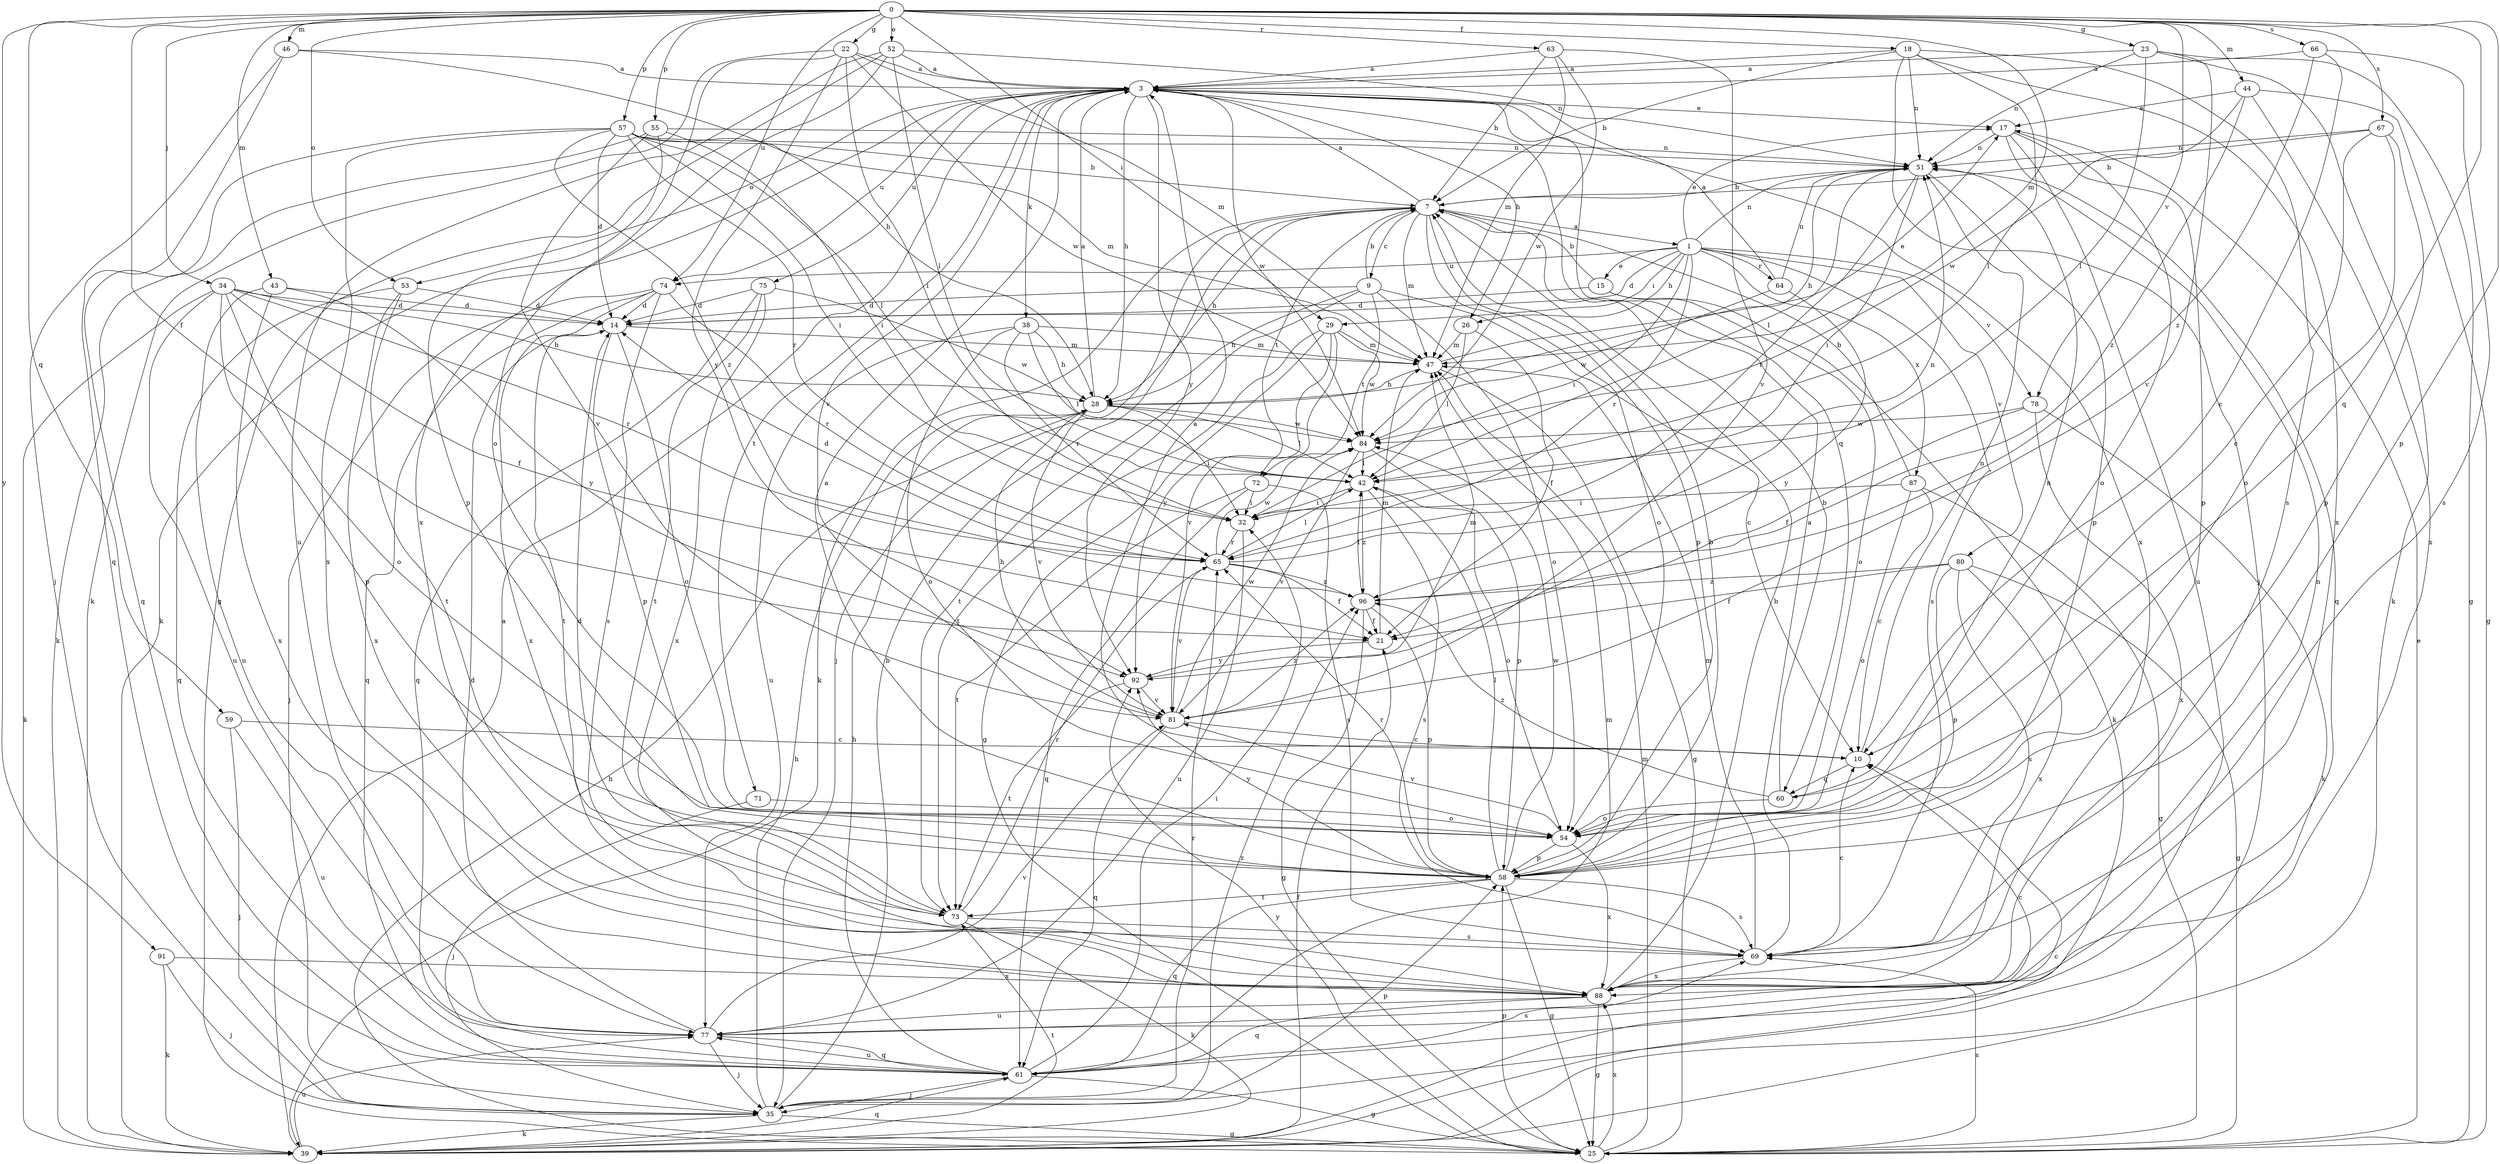 strict digraph  {
0;
1;
3;
7;
9;
10;
14;
15;
17;
18;
21;
22;
23;
25;
26;
28;
29;
32;
34;
35;
38;
39;
42;
43;
44;
46;
47;
51;
52;
53;
54;
55;
57;
58;
59;
60;
61;
63;
64;
65;
66;
67;
69;
71;
72;
73;
74;
75;
77;
78;
80;
81;
84;
87;
88;
91;
92;
96;
0 -> 18  [label=f];
0 -> 21  [label=f];
0 -> 22  [label=g];
0 -> 23  [label=g];
0 -> 29  [label=i];
0 -> 34  [label=j];
0 -> 43  [label=m];
0 -> 44  [label=m];
0 -> 46  [label=m];
0 -> 47  [label=m];
0 -> 52  [label=o];
0 -> 53  [label=o];
0 -> 55  [label=p];
0 -> 57  [label=p];
0 -> 58  [label=p];
0 -> 59  [label=q];
0 -> 60  [label=q];
0 -> 63  [label=r];
0 -> 66  [label=s];
0 -> 67  [label=s];
0 -> 74  [label=u];
0 -> 78  [label=v];
0 -> 91  [label=y];
1 -> 14  [label=d];
1 -> 15  [label=e];
1 -> 17  [label=e];
1 -> 26  [label=h];
1 -> 29  [label=i];
1 -> 32  [label=i];
1 -> 51  [label=n];
1 -> 64  [label=r];
1 -> 65  [label=r];
1 -> 69  [label=s];
1 -> 74  [label=u];
1 -> 78  [label=v];
1 -> 80  [label=v];
1 -> 87  [label=x];
3 -> 17  [label=e];
3 -> 26  [label=h];
3 -> 28  [label=h];
3 -> 38  [label=k];
3 -> 39  [label=k];
3 -> 53  [label=o];
3 -> 60  [label=q];
3 -> 71  [label=t];
3 -> 74  [label=u];
3 -> 75  [label=u];
3 -> 81  [label=v];
3 -> 84  [label=w];
3 -> 88  [label=x];
3 -> 92  [label=y];
7 -> 1  [label=a];
7 -> 3  [label=a];
7 -> 9  [label=c];
7 -> 28  [label=h];
7 -> 35  [label=j];
7 -> 39  [label=k];
7 -> 47  [label=m];
7 -> 54  [label=o];
7 -> 58  [label=p];
7 -> 72  [label=t];
9 -> 7  [label=b];
9 -> 10  [label=c];
9 -> 14  [label=d];
9 -> 28  [label=h];
9 -> 54  [label=o];
9 -> 72  [label=t];
9 -> 73  [label=t];
10 -> 3  [label=a];
10 -> 51  [label=n];
10 -> 60  [label=q];
14 -> 47  [label=m];
14 -> 54  [label=o];
14 -> 58  [label=p];
14 -> 73  [label=t];
15 -> 7  [label=b];
15 -> 14  [label=d];
15 -> 39  [label=k];
15 -> 54  [label=o];
17 -> 51  [label=n];
17 -> 54  [label=o];
17 -> 58  [label=p];
17 -> 61  [label=q];
17 -> 77  [label=u];
18 -> 3  [label=a];
18 -> 7  [label=b];
18 -> 35  [label=j];
18 -> 42  [label=l];
18 -> 51  [label=n];
18 -> 69  [label=s];
18 -> 88  [label=x];
21 -> 47  [label=m];
21 -> 92  [label=y];
22 -> 3  [label=a];
22 -> 32  [label=i];
22 -> 39  [label=k];
22 -> 47  [label=m];
22 -> 54  [label=o];
22 -> 84  [label=w];
22 -> 92  [label=y];
23 -> 3  [label=a];
23 -> 25  [label=g];
23 -> 39  [label=k];
23 -> 42  [label=l];
23 -> 51  [label=n];
23 -> 81  [label=v];
25 -> 17  [label=e];
25 -> 28  [label=h];
25 -> 47  [label=m];
25 -> 58  [label=p];
25 -> 69  [label=s];
25 -> 88  [label=x];
25 -> 92  [label=y];
26 -> 21  [label=f];
26 -> 42  [label=l];
26 -> 47  [label=m];
28 -> 3  [label=a];
28 -> 32  [label=i];
28 -> 42  [label=l];
28 -> 81  [label=v];
28 -> 84  [label=w];
29 -> 25  [label=g];
29 -> 47  [label=m];
29 -> 73  [label=t];
29 -> 81  [label=v];
29 -> 84  [label=w];
29 -> 92  [label=y];
32 -> 65  [label=r];
32 -> 77  [label=u];
34 -> 14  [label=d];
34 -> 21  [label=f];
34 -> 28  [label=h];
34 -> 39  [label=k];
34 -> 54  [label=o];
34 -> 58  [label=p];
34 -> 65  [label=r];
34 -> 77  [label=u];
35 -> 7  [label=b];
35 -> 25  [label=g];
35 -> 28  [label=h];
35 -> 39  [label=k];
35 -> 58  [label=p];
35 -> 65  [label=r];
35 -> 96  [label=z];
38 -> 28  [label=h];
38 -> 42  [label=l];
38 -> 47  [label=m];
38 -> 54  [label=o];
38 -> 65  [label=r];
38 -> 77  [label=u];
39 -> 3  [label=a];
39 -> 10  [label=c];
39 -> 21  [label=f];
39 -> 61  [label=q];
39 -> 73  [label=t];
39 -> 77  [label=u];
42 -> 32  [label=i];
42 -> 54  [label=o];
42 -> 69  [label=s];
42 -> 96  [label=z];
43 -> 14  [label=d];
43 -> 77  [label=u];
43 -> 88  [label=x];
43 -> 92  [label=y];
44 -> 17  [label=e];
44 -> 25  [label=g];
44 -> 84  [label=w];
44 -> 88  [label=x];
44 -> 96  [label=z];
46 -> 3  [label=a];
46 -> 28  [label=h];
46 -> 35  [label=j];
46 -> 61  [label=q];
47 -> 17  [label=e];
47 -> 25  [label=g];
47 -> 28  [label=h];
51 -> 7  [label=b];
51 -> 28  [label=h];
51 -> 32  [label=i];
51 -> 42  [label=l];
51 -> 58  [label=p];
51 -> 65  [label=r];
52 -> 3  [label=a];
52 -> 25  [label=g];
52 -> 42  [label=l];
52 -> 51  [label=n];
52 -> 77  [label=u];
52 -> 88  [label=x];
53 -> 14  [label=d];
53 -> 61  [label=q];
53 -> 73  [label=t];
53 -> 88  [label=x];
54 -> 58  [label=p];
54 -> 81  [label=v];
54 -> 88  [label=x];
55 -> 32  [label=i];
55 -> 39  [label=k];
55 -> 51  [label=n];
55 -> 58  [label=p];
55 -> 81  [label=v];
57 -> 7  [label=b];
57 -> 14  [label=d];
57 -> 32  [label=i];
57 -> 42  [label=l];
57 -> 47  [label=m];
57 -> 51  [label=n];
57 -> 61  [label=q];
57 -> 65  [label=r];
57 -> 88  [label=x];
57 -> 96  [label=z];
58 -> 3  [label=a];
58 -> 7  [label=b];
58 -> 25  [label=g];
58 -> 42  [label=l];
58 -> 61  [label=q];
58 -> 65  [label=r];
58 -> 69  [label=s];
58 -> 73  [label=t];
58 -> 84  [label=w];
58 -> 92  [label=y];
59 -> 10  [label=c];
59 -> 35  [label=j];
59 -> 77  [label=u];
60 -> 7  [label=b];
60 -> 51  [label=n];
60 -> 54  [label=o];
60 -> 96  [label=z];
61 -> 25  [label=g];
61 -> 28  [label=h];
61 -> 32  [label=i];
61 -> 35  [label=j];
61 -> 47  [label=m];
61 -> 69  [label=s];
61 -> 77  [label=u];
63 -> 3  [label=a];
63 -> 7  [label=b];
63 -> 47  [label=m];
63 -> 81  [label=v];
63 -> 84  [label=w];
64 -> 3  [label=a];
64 -> 51  [label=n];
64 -> 84  [label=w];
64 -> 92  [label=y];
65 -> 14  [label=d];
65 -> 21  [label=f];
65 -> 42  [label=l];
65 -> 51  [label=n];
65 -> 81  [label=v];
65 -> 84  [label=w];
65 -> 96  [label=z];
66 -> 3  [label=a];
66 -> 10  [label=c];
66 -> 69  [label=s];
66 -> 96  [label=z];
67 -> 7  [label=b];
67 -> 10  [label=c];
67 -> 51  [label=n];
67 -> 54  [label=o];
67 -> 58  [label=p];
69 -> 3  [label=a];
69 -> 10  [label=c];
69 -> 47  [label=m];
69 -> 88  [label=x];
71 -> 35  [label=j];
71 -> 54  [label=o];
72 -> 32  [label=i];
72 -> 61  [label=q];
72 -> 69  [label=s];
72 -> 73  [label=t];
73 -> 14  [label=d];
73 -> 39  [label=k];
73 -> 65  [label=r];
73 -> 69  [label=s];
74 -> 14  [label=d];
74 -> 35  [label=j];
74 -> 61  [label=q];
74 -> 65  [label=r];
74 -> 69  [label=s];
74 -> 88  [label=x];
75 -> 14  [label=d];
75 -> 61  [label=q];
75 -> 73  [label=t];
75 -> 84  [label=w];
75 -> 88  [label=x];
77 -> 10  [label=c];
77 -> 14  [label=d];
77 -> 35  [label=j];
77 -> 61  [label=q];
77 -> 81  [label=v];
78 -> 21  [label=f];
78 -> 39  [label=k];
78 -> 84  [label=w];
78 -> 88  [label=x];
80 -> 21  [label=f];
80 -> 25  [label=g];
80 -> 58  [label=p];
80 -> 69  [label=s];
80 -> 88  [label=x];
80 -> 96  [label=z];
81 -> 10  [label=c];
81 -> 28  [label=h];
81 -> 61  [label=q];
81 -> 84  [label=w];
81 -> 96  [label=z];
84 -> 42  [label=l];
84 -> 58  [label=p];
84 -> 81  [label=v];
87 -> 7  [label=b];
87 -> 10  [label=c];
87 -> 25  [label=g];
87 -> 32  [label=i];
87 -> 54  [label=o];
88 -> 7  [label=b];
88 -> 25  [label=g];
88 -> 51  [label=n];
88 -> 61  [label=q];
88 -> 77  [label=u];
91 -> 35  [label=j];
91 -> 39  [label=k];
91 -> 88  [label=x];
92 -> 47  [label=m];
92 -> 73  [label=t];
92 -> 81  [label=v];
96 -> 21  [label=f];
96 -> 25  [label=g];
96 -> 42  [label=l];
96 -> 58  [label=p];
}
